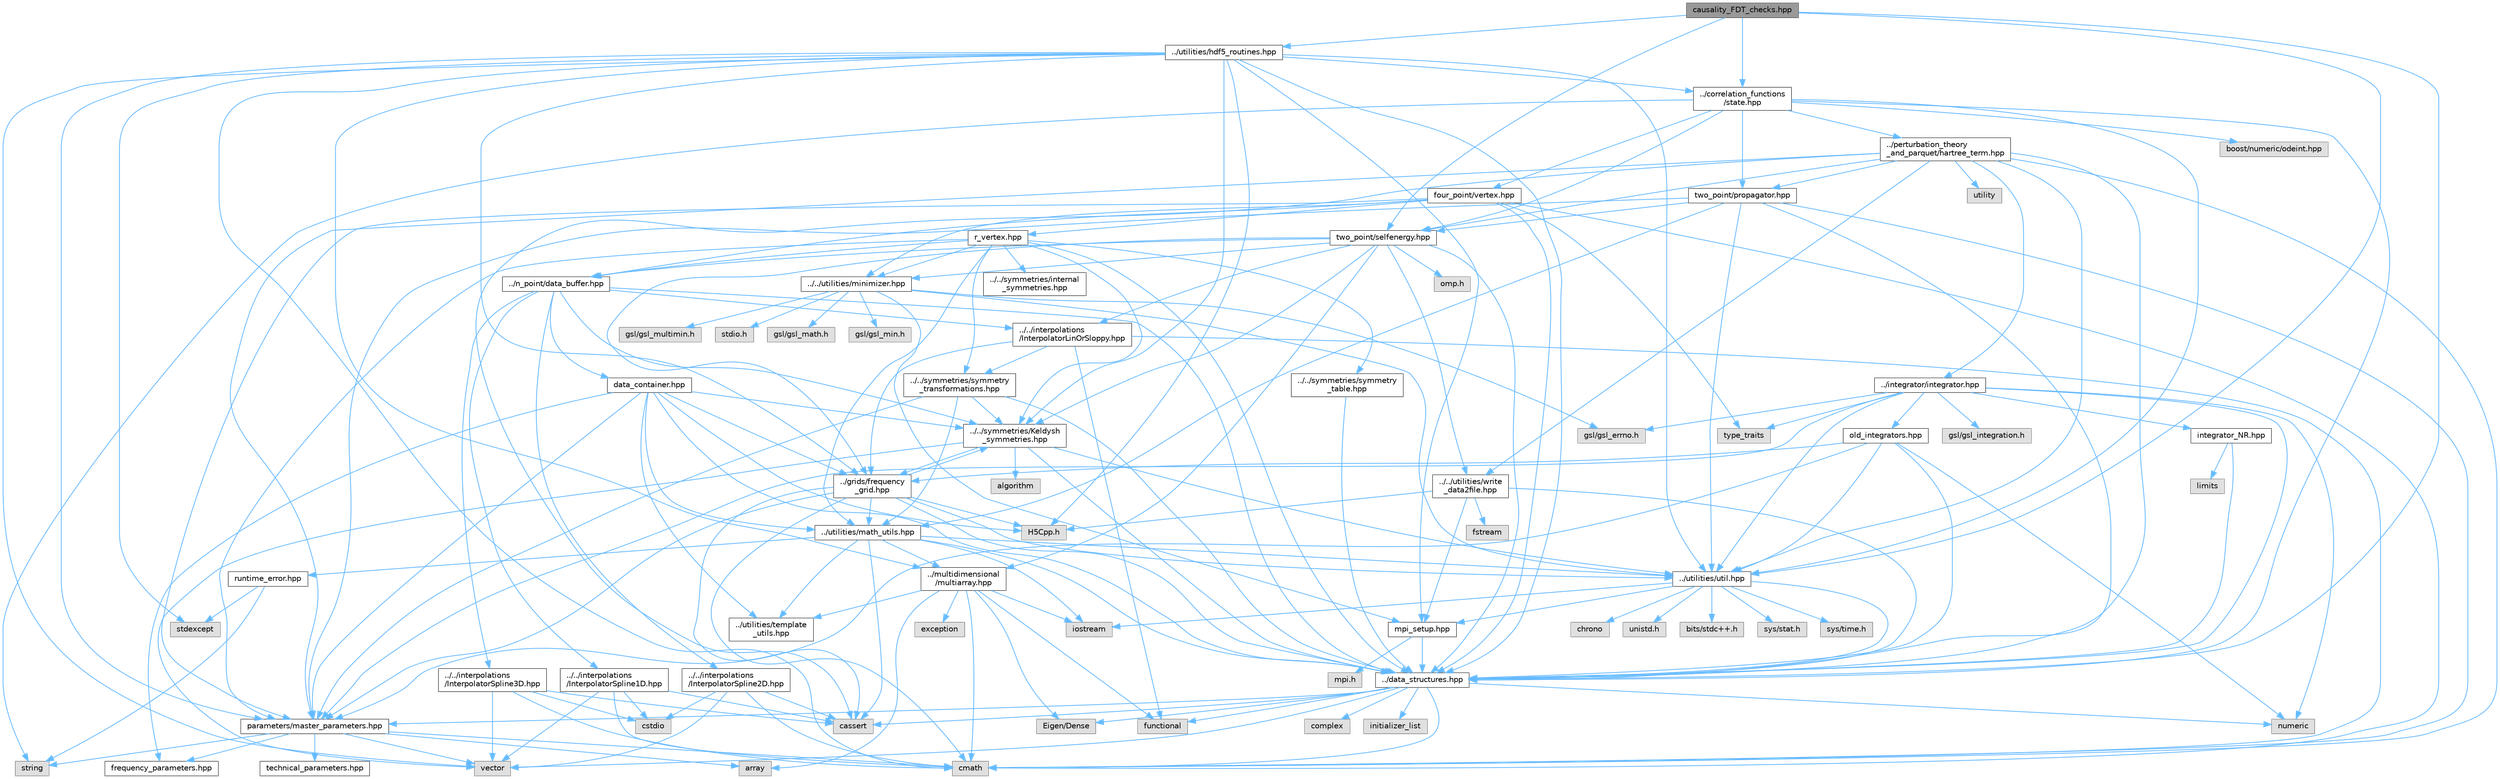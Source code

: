 digraph "causality_FDT_checks.hpp"
{
 // INTERACTIVE_SVG=YES
 // LATEX_PDF_SIZE
  bgcolor="transparent";
  edge [fontname=Helvetica,fontsize=10,labelfontname=Helvetica,labelfontsize=10];
  node [fontname=Helvetica,fontsize=10,shape=box,height=0.2,width=0.4];
  Node1 [id="Node000001",label="causality_FDT_checks.hpp",height=0.2,width=0.4,color="gray40", fillcolor="grey60", style="filled", fontcolor="black",tooltip=" "];
  Node1 -> Node2 [id="edge1_Node000001_Node000002",color="steelblue1",style="solid",tooltip=" "];
  Node2 [id="Node000002",label="../data_structures.hpp",height=0.2,width=0.4,color="grey40", fillcolor="white", style="filled",URL="$d7/d59/data__structures_8hpp.html",tooltip=" "];
  Node2 -> Node3 [id="edge2_Node000002_Node000003",color="steelblue1",style="solid",tooltip=" "];
  Node3 [id="Node000003",label="complex",height=0.2,width=0.4,color="grey60", fillcolor="#E0E0E0", style="filled",tooltip=" "];
  Node2 -> Node4 [id="edge3_Node000002_Node000004",color="steelblue1",style="solid",tooltip=" "];
  Node4 [id="Node000004",label="cmath",height=0.2,width=0.4,color="grey60", fillcolor="#E0E0E0", style="filled",tooltip=" "];
  Node2 -> Node5 [id="edge4_Node000002_Node000005",color="steelblue1",style="solid",tooltip=" "];
  Node5 [id="Node000005",label="vector",height=0.2,width=0.4,color="grey60", fillcolor="#E0E0E0", style="filled",tooltip=" "];
  Node2 -> Node6 [id="edge5_Node000002_Node000006",color="steelblue1",style="solid",tooltip=" "];
  Node6 [id="Node000006",label="initializer_list",height=0.2,width=0.4,color="grey60", fillcolor="#E0E0E0", style="filled",tooltip=" "];
  Node2 -> Node7 [id="edge6_Node000002_Node000007",color="steelblue1",style="solid",tooltip=" "];
  Node7 [id="Node000007",label="functional",height=0.2,width=0.4,color="grey60", fillcolor="#E0E0E0", style="filled",tooltip=" "];
  Node2 -> Node8 [id="edge7_Node000002_Node000008",color="steelblue1",style="solid",tooltip=" "];
  Node8 [id="Node000008",label="cassert",height=0.2,width=0.4,color="grey60", fillcolor="#E0E0E0", style="filled",tooltip=" "];
  Node2 -> Node9 [id="edge8_Node000002_Node000009",color="steelblue1",style="solid",tooltip=" "];
  Node9 [id="Node000009",label="numeric",height=0.2,width=0.4,color="grey60", fillcolor="#E0E0E0", style="filled",tooltip=" "];
  Node2 -> Node10 [id="edge9_Node000002_Node000010",color="steelblue1",style="solid",tooltip=" "];
  Node10 [id="Node000010",label="parameters/master_parameters.hpp",height=0.2,width=0.4,color="grey40", fillcolor="white", style="filled",URL="$d1/df8/master__parameters_8hpp.html",tooltip=" "];
  Node10 -> Node4 [id="edge10_Node000010_Node000004",color="steelblue1",style="solid",tooltip=" "];
  Node10 -> Node5 [id="edge11_Node000010_Node000005",color="steelblue1",style="solid",tooltip=" "];
  Node10 -> Node11 [id="edge12_Node000010_Node000011",color="steelblue1",style="solid",tooltip=" "];
  Node11 [id="Node000011",label="string",height=0.2,width=0.4,color="grey60", fillcolor="#E0E0E0", style="filled",tooltip=" "];
  Node10 -> Node12 [id="edge13_Node000010_Node000012",color="steelblue1",style="solid",tooltip=" "];
  Node12 [id="Node000012",label="array",height=0.2,width=0.4,color="grey60", fillcolor="#E0E0E0", style="filled",tooltip=" "];
  Node10 -> Node13 [id="edge14_Node000010_Node000013",color="steelblue1",style="solid",tooltip=" "];
  Node13 [id="Node000013",label="frequency_parameters.hpp",height=0.2,width=0.4,color="grey40", fillcolor="white", style="filled",URL="$d3/d3c/frequency__parameters_8hpp.html",tooltip=" "];
  Node10 -> Node14 [id="edge15_Node000010_Node000014",color="steelblue1",style="solid",tooltip=" "];
  Node14 [id="Node000014",label="technical_parameters.hpp",height=0.2,width=0.4,color="grey40", fillcolor="white", style="filled",URL="$d9/d3a/technical__parameters_8hpp.html",tooltip=" "];
  Node2 -> Node15 [id="edge16_Node000002_Node000015",color="steelblue1",style="solid",tooltip=" "];
  Node15 [id="Node000015",label="Eigen/Dense",height=0.2,width=0.4,color="grey60", fillcolor="#E0E0E0", style="filled",tooltip=" "];
  Node1 -> Node16 [id="edge17_Node000001_Node000016",color="steelblue1",style="solid",tooltip=" "];
  Node16 [id="Node000016",label="../correlation_functions\l/state.hpp",height=0.2,width=0.4,color="grey40", fillcolor="white", style="filled",URL="$da/d3b/state_8hpp.html",tooltip=" "];
  Node16 -> Node2 [id="edge18_Node000016_Node000002",color="steelblue1",style="solid",tooltip=" "];
  Node16 -> Node17 [id="edge19_Node000016_Node000017",color="steelblue1",style="solid",tooltip=" "];
  Node17 [id="Node000017",label="four_point/vertex.hpp",height=0.2,width=0.4,color="grey40", fillcolor="white", style="filled",URL="$d1/d2d/vertex_8hpp.html",tooltip=" "];
  Node17 -> Node4 [id="edge20_Node000017_Node000004",color="steelblue1",style="solid",tooltip=" "];
  Node17 -> Node18 [id="edge21_Node000017_Node000018",color="steelblue1",style="solid",tooltip=" "];
  Node18 [id="Node000018",label="type_traits",height=0.2,width=0.4,color="grey60", fillcolor="#E0E0E0", style="filled",tooltip=" "];
  Node17 -> Node2 [id="edge22_Node000017_Node000002",color="steelblue1",style="solid",tooltip=" "];
  Node17 -> Node10 [id="edge23_Node000017_Node000010",color="steelblue1",style="solid",tooltip=" "];
  Node17 -> Node19 [id="edge24_Node000017_Node000019",color="steelblue1",style="solid",tooltip=" "];
  Node19 [id="Node000019",label="r_vertex.hpp",height=0.2,width=0.4,color="grey40", fillcolor="white", style="filled",URL="$d3/d22/r__vertex_8hpp.html",tooltip=" "];
  Node19 -> Node2 [id="edge25_Node000019_Node000002",color="steelblue1",style="solid",tooltip=" "];
  Node19 -> Node10 [id="edge26_Node000019_Node000010",color="steelblue1",style="solid",tooltip=" "];
  Node19 -> Node20 [id="edge27_Node000019_Node000020",color="steelblue1",style="solid",tooltip=" "];
  Node20 [id="Node000020",label="../../symmetries/Keldysh\l_symmetries.hpp",height=0.2,width=0.4,color="grey40", fillcolor="white", style="filled",URL="$d2/d1a/Keldysh__symmetries_8hpp.html",tooltip=" "];
  Node20 -> Node5 [id="edge28_Node000020_Node000005",color="steelblue1",style="solid",tooltip=" "];
  Node20 -> Node21 [id="edge29_Node000020_Node000021",color="steelblue1",style="solid",tooltip=" "];
  Node21 [id="Node000021",label="algorithm",height=0.2,width=0.4,color="grey60", fillcolor="#E0E0E0", style="filled",tooltip=" "];
  Node20 -> Node2 [id="edge30_Node000020_Node000002",color="steelblue1",style="solid",tooltip=" "];
  Node20 -> Node22 [id="edge31_Node000020_Node000022",color="steelblue1",style="solid",tooltip=" "];
  Node22 [id="Node000022",label="../utilities/util.hpp",height=0.2,width=0.4,color="grey40", fillcolor="white", style="filled",URL="$d0/d3f/util_8hpp.html",tooltip=" "];
  Node22 -> Node23 [id="edge32_Node000022_Node000023",color="steelblue1",style="solid",tooltip=" "];
  Node23 [id="Node000023",label="sys/time.h",height=0.2,width=0.4,color="grey60", fillcolor="#E0E0E0", style="filled",tooltip=" "];
  Node22 -> Node24 [id="edge33_Node000022_Node000024",color="steelblue1",style="solid",tooltip=" "];
  Node24 [id="Node000024",label="chrono",height=0.2,width=0.4,color="grey60", fillcolor="#E0E0E0", style="filled",tooltip=" "];
  Node22 -> Node25 [id="edge34_Node000022_Node000025",color="steelblue1",style="solid",tooltip=" "];
  Node25 [id="Node000025",label="unistd.h",height=0.2,width=0.4,color="grey60", fillcolor="#E0E0E0", style="filled",tooltip=" "];
  Node22 -> Node26 [id="edge35_Node000022_Node000026",color="steelblue1",style="solid",tooltip=" "];
  Node26 [id="Node000026",label="iostream",height=0.2,width=0.4,color="grey60", fillcolor="#E0E0E0", style="filled",tooltip=" "];
  Node22 -> Node27 [id="edge36_Node000022_Node000027",color="steelblue1",style="solid",tooltip=" "];
  Node27 [id="Node000027",label="bits/stdc++.h",height=0.2,width=0.4,color="grey60", fillcolor="#E0E0E0", style="filled",tooltip=" "];
  Node22 -> Node28 [id="edge37_Node000022_Node000028",color="steelblue1",style="solid",tooltip=" "];
  Node28 [id="Node000028",label="sys/stat.h",height=0.2,width=0.4,color="grey60", fillcolor="#E0E0E0", style="filled",tooltip=" "];
  Node22 -> Node2 [id="edge38_Node000022_Node000002",color="steelblue1",style="solid",tooltip=" "];
  Node22 -> Node29 [id="edge39_Node000022_Node000029",color="steelblue1",style="solid",tooltip=" "];
  Node29 [id="Node000029",label="mpi_setup.hpp",height=0.2,width=0.4,color="grey40", fillcolor="white", style="filled",URL="$db/de0/mpi__setup_8hpp.html",tooltip=" "];
  Node29 -> Node2 [id="edge40_Node000029_Node000002",color="steelblue1",style="solid",tooltip=" "];
  Node29 -> Node30 [id="edge41_Node000029_Node000030",color="steelblue1",style="solid",tooltip=" "];
  Node30 [id="Node000030",label="mpi.h",height=0.2,width=0.4,color="grey60", fillcolor="#E0E0E0", style="filled",tooltip=" "];
  Node20 -> Node31 [id="edge42_Node000020_Node000031",color="steelblue1",style="solid",tooltip=" "];
  Node31 [id="Node000031",label="../grids/frequency\l_grid.hpp",height=0.2,width=0.4,color="grey40", fillcolor="white", style="filled",URL="$d5/d39/frequency__grid_8hpp.html",tooltip=" "];
  Node31 -> Node4 [id="edge43_Node000031_Node000004",color="steelblue1",style="solid",tooltip=" "];
  Node31 -> Node2 [id="edge44_Node000031_Node000002",color="steelblue1",style="solid",tooltip=" "];
  Node31 -> Node22 [id="edge45_Node000031_Node000022",color="steelblue1",style="solid",tooltip=" "];
  Node31 -> Node10 [id="edge46_Node000031_Node000010",color="steelblue1",style="solid",tooltip=" "];
  Node31 -> Node32 [id="edge47_Node000031_Node000032",color="steelblue1",style="solid",tooltip=" "];
  Node32 [id="Node000032",label="../utilities/math_utils.hpp",height=0.2,width=0.4,color="grey40", fillcolor="white", style="filled",URL="$de/dbb/math__utils_8hpp.html",tooltip=" "];
  Node32 -> Node2 [id="edge48_Node000032_Node000002",color="steelblue1",style="solid",tooltip=" "];
  Node32 -> Node33 [id="edge49_Node000032_Node000033",color="steelblue1",style="solid",tooltip=" "];
  Node33 [id="Node000033",label="../multidimensional\l/multiarray.hpp",height=0.2,width=0.4,color="grey40", fillcolor="white", style="filled",URL="$df/da4/multiarray_8hpp.html",tooltip=" "];
  Node33 -> Node12 [id="edge50_Node000033_Node000012",color="steelblue1",style="solid",tooltip=" "];
  Node33 -> Node4 [id="edge51_Node000033_Node000004",color="steelblue1",style="solid",tooltip=" "];
  Node33 -> Node34 [id="edge52_Node000033_Node000034",color="steelblue1",style="solid",tooltip=" "];
  Node34 [id="Node000034",label="exception",height=0.2,width=0.4,color="grey60", fillcolor="#E0E0E0", style="filled",tooltip=" "];
  Node33 -> Node7 [id="edge53_Node000033_Node000007",color="steelblue1",style="solid",tooltip=" "];
  Node33 -> Node26 [id="edge54_Node000033_Node000026",color="steelblue1",style="solid",tooltip=" "];
  Node33 -> Node15 [id="edge55_Node000033_Node000015",color="steelblue1",style="solid",tooltip=" "];
  Node33 -> Node35 [id="edge56_Node000033_Node000035",color="steelblue1",style="solid",tooltip=" "];
  Node35 [id="Node000035",label="../utilities/template\l_utils.hpp",height=0.2,width=0.4,color="grey40", fillcolor="white", style="filled",URL="$dd/de3/template__utils_8hpp.html",tooltip=" "];
  Node32 -> Node35 [id="edge57_Node000032_Node000035",color="steelblue1",style="solid",tooltip=" "];
  Node32 -> Node36 [id="edge58_Node000032_Node000036",color="steelblue1",style="solid",tooltip=" "];
  Node36 [id="Node000036",label="runtime_error.hpp",height=0.2,width=0.4,color="grey40", fillcolor="white", style="filled",URL="$d1/d64/runtime__error_8hpp.html",tooltip=" "];
  Node36 -> Node37 [id="edge59_Node000036_Node000037",color="steelblue1",style="solid",tooltip=" "];
  Node37 [id="Node000037",label="stdexcept",height=0.2,width=0.4,color="grey60", fillcolor="#E0E0E0", style="filled",tooltip=" "];
  Node36 -> Node11 [id="edge60_Node000036_Node000011",color="steelblue1",style="solid",tooltip=" "];
  Node32 -> Node22 [id="edge61_Node000032_Node000022",color="steelblue1",style="solid",tooltip=" "];
  Node32 -> Node26 [id="edge62_Node000032_Node000026",color="steelblue1",style="solid",tooltip=" "];
  Node32 -> Node8 [id="edge63_Node000032_Node000008",color="steelblue1",style="solid",tooltip=" "];
  Node31 -> Node20 [id="edge64_Node000031_Node000020",color="steelblue1",style="solid",tooltip=" "];
  Node31 -> Node8 [id="edge65_Node000031_Node000008",color="steelblue1",style="solid",tooltip=" "];
  Node31 -> Node38 [id="edge66_Node000031_Node000038",color="steelblue1",style="solid",tooltip=" "];
  Node38 [id="Node000038",label="H5Cpp.h",height=0.2,width=0.4,color="grey60", fillcolor="#E0E0E0", style="filled",tooltip=" "];
  Node19 -> Node39 [id="edge67_Node000019_Node000039",color="steelblue1",style="solid",tooltip=" "];
  Node39 [id="Node000039",label="../../symmetries/internal\l_symmetries.hpp",height=0.2,width=0.4,color="grey40", fillcolor="white", style="filled",URL="$d1/dfd/internal__symmetries_8hpp.html",tooltip=" "];
  Node19 -> Node40 [id="edge68_Node000019_Node000040",color="steelblue1",style="solid",tooltip=" "];
  Node40 [id="Node000040",label="../../symmetries/symmetry\l_transformations.hpp",height=0.2,width=0.4,color="grey40", fillcolor="white", style="filled",URL="$db/d7d/symmetry__transformations_8hpp.html",tooltip=" "];
  Node40 -> Node10 [id="edge69_Node000040_Node000010",color="steelblue1",style="solid",tooltip=" "];
  Node40 -> Node32 [id="edge70_Node000040_Node000032",color="steelblue1",style="solid",tooltip=" "];
  Node40 -> Node20 [id="edge71_Node000040_Node000020",color="steelblue1",style="solid",tooltip=" "];
  Node40 -> Node2 [id="edge72_Node000040_Node000002",color="steelblue1",style="solid",tooltip=" "];
  Node19 -> Node41 [id="edge73_Node000019_Node000041",color="steelblue1",style="solid",tooltip=" "];
  Node41 [id="Node000041",label="../../symmetries/symmetry\l_table.hpp",height=0.2,width=0.4,color="grey40", fillcolor="white", style="filled",URL="$d3/d77/symmetry__table_8hpp.html",tooltip=" "];
  Node41 -> Node2 [id="edge74_Node000041_Node000002",color="steelblue1",style="solid",tooltip=" "];
  Node19 -> Node32 [id="edge75_Node000019_Node000032",color="steelblue1",style="solid",tooltip=" "];
  Node19 -> Node42 [id="edge76_Node000019_Node000042",color="steelblue1",style="solid",tooltip=" "];
  Node42 [id="Node000042",label="../../utilities/minimizer.hpp",height=0.2,width=0.4,color="grey40", fillcolor="white", style="filled",URL="$d4/d21/minimizer_8hpp.html",tooltip=" "];
  Node42 -> Node43 [id="edge77_Node000042_Node000043",color="steelblue1",style="solid",tooltip=" "];
  Node43 [id="Node000043",label="stdio.h",height=0.2,width=0.4,color="grey60", fillcolor="#E0E0E0", style="filled",tooltip=" "];
  Node42 -> Node44 [id="edge78_Node000042_Node000044",color="steelblue1",style="solid",tooltip=" "];
  Node44 [id="Node000044",label="gsl/gsl_errno.h",height=0.2,width=0.4,color="grey60", fillcolor="#E0E0E0", style="filled",tooltip=" "];
  Node42 -> Node45 [id="edge79_Node000042_Node000045",color="steelblue1",style="solid",tooltip=" "];
  Node45 [id="Node000045",label="gsl/gsl_math.h",height=0.2,width=0.4,color="grey60", fillcolor="#E0E0E0", style="filled",tooltip=" "];
  Node42 -> Node46 [id="edge80_Node000042_Node000046",color="steelblue1",style="solid",tooltip=" "];
  Node46 [id="Node000046",label="gsl/gsl_min.h",height=0.2,width=0.4,color="grey60", fillcolor="#E0E0E0", style="filled",tooltip=" "];
  Node42 -> Node47 [id="edge81_Node000042_Node000047",color="steelblue1",style="solid",tooltip=" "];
  Node47 [id="Node000047",label="gsl/gsl_multimin.h",height=0.2,width=0.4,color="grey60", fillcolor="#E0E0E0", style="filled",tooltip=" "];
  Node42 -> Node29 [id="edge82_Node000042_Node000029",color="steelblue1",style="solid",tooltip=" "];
  Node42 -> Node22 [id="edge83_Node000042_Node000022",color="steelblue1",style="solid",tooltip=" "];
  Node19 -> Node48 [id="edge84_Node000019_Node000048",color="steelblue1",style="solid",tooltip=" "];
  Node48 [id="Node000048",label="../n_point/data_buffer.hpp",height=0.2,width=0.4,color="grey40", fillcolor="white", style="filled",URL="$dc/d80/data__buffer_8hpp.html",tooltip=" "];
  Node48 -> Node2 [id="edge85_Node000048_Node000002",color="steelblue1",style="solid",tooltip=" "];
  Node48 -> Node20 [id="edge86_Node000048_Node000020",color="steelblue1",style="solid",tooltip=" "];
  Node48 -> Node49 [id="edge87_Node000048_Node000049",color="steelblue1",style="solid",tooltip=" "];
  Node49 [id="Node000049",label="data_container.hpp",height=0.2,width=0.4,color="grey40", fillcolor="white", style="filled",URL="$da/dbc/data__container_8hpp.html",tooltip=" "];
  Node49 -> Node35 [id="edge88_Node000049_Node000035",color="steelblue1",style="solid",tooltip=" "];
  Node49 -> Node32 [id="edge89_Node000049_Node000032",color="steelblue1",style="solid",tooltip=" "];
  Node49 -> Node20 [id="edge90_Node000049_Node000020",color="steelblue1",style="solid",tooltip=" "];
  Node49 -> Node2 [id="edge91_Node000049_Node000002",color="steelblue1",style="solid",tooltip=" "];
  Node49 -> Node10 [id="edge92_Node000049_Node000010",color="steelblue1",style="solid",tooltip=" "];
  Node49 -> Node13 [id="edge93_Node000049_Node000013",color="steelblue1",style="solid",tooltip=" "];
  Node49 -> Node31 [id="edge94_Node000049_Node000031",color="steelblue1",style="solid",tooltip=" "];
  Node49 -> Node38 [id="edge95_Node000049_Node000038",color="steelblue1",style="solid",tooltip=" "];
  Node48 -> Node50 [id="edge96_Node000048_Node000050",color="steelblue1",style="solid",tooltip=" "];
  Node50 [id="Node000050",label="../../interpolations\l/InterpolatorLinOrSloppy.hpp",height=0.2,width=0.4,color="grey40", fillcolor="white", style="filled",URL="$d3/d17/InterpolatorLinOrSloppy_8hpp.html",tooltip=" "];
  Node50 -> Node4 [id="edge97_Node000050_Node000004",color="steelblue1",style="solid",tooltip=" "];
  Node50 -> Node7 [id="edge98_Node000050_Node000007",color="steelblue1",style="solid",tooltip=" "];
  Node50 -> Node31 [id="edge99_Node000050_Node000031",color="steelblue1",style="solid",tooltip=" "];
  Node50 -> Node40 [id="edge100_Node000050_Node000040",color="steelblue1",style="solid",tooltip=" "];
  Node48 -> Node51 [id="edge101_Node000048_Node000051",color="steelblue1",style="solid",tooltip=" "];
  Node51 [id="Node000051",label="../../interpolations\l/InterpolatorSpline1D.hpp",height=0.2,width=0.4,color="grey40", fillcolor="white", style="filled",URL="$d1/d52/InterpolatorSpline1D_8hpp.html",tooltip=" "];
  Node51 -> Node52 [id="edge102_Node000051_Node000052",color="steelblue1",style="solid",tooltip=" "];
  Node52 [id="Node000052",label="cstdio",height=0.2,width=0.4,color="grey60", fillcolor="#E0E0E0", style="filled",tooltip=" "];
  Node51 -> Node8 [id="edge103_Node000051_Node000008",color="steelblue1",style="solid",tooltip=" "];
  Node51 -> Node4 [id="edge104_Node000051_Node000004",color="steelblue1",style="solid",tooltip=" "];
  Node51 -> Node5 [id="edge105_Node000051_Node000005",color="steelblue1",style="solid",tooltip=" "];
  Node48 -> Node53 [id="edge106_Node000048_Node000053",color="steelblue1",style="solid",tooltip=" "];
  Node53 [id="Node000053",label="../../interpolations\l/InterpolatorSpline2D.hpp",height=0.2,width=0.4,color="grey40", fillcolor="white", style="filled",URL="$d6/d91/InterpolatorSpline2D_8hpp.html",tooltip=" "];
  Node53 -> Node52 [id="edge107_Node000053_Node000052",color="steelblue1",style="solid",tooltip=" "];
  Node53 -> Node8 [id="edge108_Node000053_Node000008",color="steelblue1",style="solid",tooltip=" "];
  Node53 -> Node4 [id="edge109_Node000053_Node000004",color="steelblue1",style="solid",tooltip=" "];
  Node53 -> Node5 [id="edge110_Node000053_Node000005",color="steelblue1",style="solid",tooltip=" "];
  Node48 -> Node54 [id="edge111_Node000048_Node000054",color="steelblue1",style="solid",tooltip=" "];
  Node54 [id="Node000054",label="../../interpolations\l/InterpolatorSpline3D.hpp",height=0.2,width=0.4,color="grey40", fillcolor="white", style="filled",URL="$dd/dcc/InterpolatorSpline3D_8hpp.html",tooltip=" "];
  Node54 -> Node52 [id="edge112_Node000054_Node000052",color="steelblue1",style="solid",tooltip=" "];
  Node54 -> Node8 [id="edge113_Node000054_Node000008",color="steelblue1",style="solid",tooltip=" "];
  Node54 -> Node4 [id="edge114_Node000054_Node000004",color="steelblue1",style="solid",tooltip=" "];
  Node54 -> Node5 [id="edge115_Node000054_Node000005",color="steelblue1",style="solid",tooltip=" "];
  Node17 -> Node42 [id="edge116_Node000017_Node000042",color="steelblue1",style="solid",tooltip=" "];
  Node17 -> Node48 [id="edge117_Node000017_Node000048",color="steelblue1",style="solid",tooltip=" "];
  Node16 -> Node55 [id="edge118_Node000016_Node000055",color="steelblue1",style="solid",tooltip=" "];
  Node55 [id="Node000055",label="two_point/selfenergy.hpp",height=0.2,width=0.4,color="grey40", fillcolor="white", style="filled",URL="$d6/d2d/selfenergy_8hpp.html",tooltip=" "];
  Node55 -> Node2 [id="edge119_Node000055_Node000002",color="steelblue1",style="solid",tooltip=" "];
  Node55 -> Node33 [id="edge120_Node000055_Node000033",color="steelblue1",style="solid",tooltip=" "];
  Node55 -> Node48 [id="edge121_Node000055_Node000048",color="steelblue1",style="solid",tooltip=" "];
  Node55 -> Node31 [id="edge122_Node000055_Node000031",color="steelblue1",style="solid",tooltip=" "];
  Node55 -> Node42 [id="edge123_Node000055_Node000042",color="steelblue1",style="solid",tooltip=" "];
  Node55 -> Node56 [id="edge124_Node000055_Node000056",color="steelblue1",style="solid",tooltip=" "];
  Node56 [id="Node000056",label="omp.h",height=0.2,width=0.4,color="grey60", fillcolor="#E0E0E0", style="filled",tooltip=" "];
  Node55 -> Node20 [id="edge125_Node000055_Node000020",color="steelblue1",style="solid",tooltip=" "];
  Node55 -> Node57 [id="edge126_Node000055_Node000057",color="steelblue1",style="solid",tooltip=" "];
  Node57 [id="Node000057",label="../../utilities/write\l_data2file.hpp",height=0.2,width=0.4,color="grey40", fillcolor="white", style="filled",URL="$d8/d74/write__data2file_8hpp.html",tooltip=" "];
  Node57 -> Node2 [id="edge127_Node000057_Node000002",color="steelblue1",style="solid",tooltip=" "];
  Node57 -> Node29 [id="edge128_Node000057_Node000029",color="steelblue1",style="solid",tooltip=" "];
  Node57 -> Node58 [id="edge129_Node000057_Node000058",color="steelblue1",style="solid",tooltip=" "];
  Node58 [id="Node000058",label="fstream",height=0.2,width=0.4,color="grey60", fillcolor="#E0E0E0", style="filled",tooltip=" "];
  Node57 -> Node38 [id="edge130_Node000057_Node000038",color="steelblue1",style="solid",tooltip=" "];
  Node55 -> Node50 [id="edge131_Node000055_Node000050",color="steelblue1",style="solid",tooltip=" "];
  Node16 -> Node59 [id="edge132_Node000016_Node000059",color="steelblue1",style="solid",tooltip=" "];
  Node59 [id="Node000059",label="two_point/propagator.hpp",height=0.2,width=0.4,color="grey40", fillcolor="white", style="filled",URL="$d5/df7/propagator_8hpp.html",tooltip=" "];
  Node59 -> Node4 [id="edge133_Node000059_Node000004",color="steelblue1",style="solid",tooltip=" "];
  Node59 -> Node2 [id="edge134_Node000059_Node000002",color="steelblue1",style="solid",tooltip=" "];
  Node59 -> Node32 [id="edge135_Node000059_Node000032",color="steelblue1",style="solid",tooltip=" "];
  Node59 -> Node55 [id="edge136_Node000059_Node000055",color="steelblue1",style="solid",tooltip=" "];
  Node59 -> Node10 [id="edge137_Node000059_Node000010",color="steelblue1",style="solid",tooltip=" "];
  Node59 -> Node22 [id="edge138_Node000059_Node000022",color="steelblue1",style="solid",tooltip=" "];
  Node16 -> Node60 [id="edge139_Node000016_Node000060",color="steelblue1",style="solid",tooltip=" "];
  Node60 [id="Node000060",label="../perturbation_theory\l_and_parquet/hartree_term.hpp",height=0.2,width=0.4,color="grey40", fillcolor="white", style="filled",URL="$d1/db3/hartree__term_8hpp.html",tooltip=" "];
  Node60 -> Node10 [id="edge140_Node000060_Node000010",color="steelblue1",style="solid",tooltip=" "];
  Node60 -> Node2 [id="edge141_Node000060_Node000002",color="steelblue1",style="solid",tooltip=" "];
  Node60 -> Node55 [id="edge142_Node000060_Node000055",color="steelblue1",style="solid",tooltip=" "];
  Node60 -> Node59 [id="edge143_Node000060_Node000059",color="steelblue1",style="solid",tooltip=" "];
  Node60 -> Node61 [id="edge144_Node000060_Node000061",color="steelblue1",style="solid",tooltip=" "];
  Node61 [id="Node000061",label="../integrator/integrator.hpp",height=0.2,width=0.4,color="grey40", fillcolor="white", style="filled",URL="$dd/d1f/integrator_8hpp.html",tooltip=" "];
  Node61 -> Node9 [id="edge145_Node000061_Node000009",color="steelblue1",style="solid",tooltip=" "];
  Node61 -> Node18 [id="edge146_Node000061_Node000018",color="steelblue1",style="solid",tooltip=" "];
  Node61 -> Node2 [id="edge147_Node000061_Node000002",color="steelblue1",style="solid",tooltip=" "];
  Node61 -> Node10 [id="edge148_Node000061_Node000010",color="steelblue1",style="solid",tooltip=" "];
  Node61 -> Node62 [id="edge149_Node000061_Node000062",color="steelblue1",style="solid",tooltip=" "];
  Node62 [id="Node000062",label="gsl/gsl_integration.h",height=0.2,width=0.4,color="grey60", fillcolor="#E0E0E0", style="filled",tooltip=" "];
  Node61 -> Node44 [id="edge150_Node000061_Node000044",color="steelblue1",style="solid",tooltip=" "];
  Node61 -> Node63 [id="edge151_Node000061_Node000063",color="steelblue1",style="solid",tooltip=" "];
  Node63 [id="Node000063",label="old_integrators.hpp",height=0.2,width=0.4,color="grey40", fillcolor="white", style="filled",URL="$d7/d65/old__integrators_8hpp.html",tooltip=" "];
  Node63 -> Node9 [id="edge152_Node000063_Node000009",color="steelblue1",style="solid",tooltip=" "];
  Node63 -> Node2 [id="edge153_Node000063_Node000002",color="steelblue1",style="solid",tooltip=" "];
  Node63 -> Node10 [id="edge154_Node000063_Node000010",color="steelblue1",style="solid",tooltip=" "];
  Node63 -> Node22 [id="edge155_Node000063_Node000022",color="steelblue1",style="solid",tooltip=" "];
  Node63 -> Node31 [id="edge156_Node000063_Node000031",color="steelblue1",style="solid",tooltip=" "];
  Node61 -> Node64 [id="edge157_Node000061_Node000064",color="steelblue1",style="solid",tooltip=" "];
  Node64 [id="Node000064",label="integrator_NR.hpp",height=0.2,width=0.4,color="grey40", fillcolor="white", style="filled",URL="$da/db4/integrator__NR_8hpp.html",tooltip=" "];
  Node64 -> Node65 [id="edge158_Node000064_Node000065",color="steelblue1",style="solid",tooltip=" "];
  Node65 [id="Node000065",label="limits",height=0.2,width=0.4,color="grey60", fillcolor="#E0E0E0", style="filled",tooltip=" "];
  Node64 -> Node2 [id="edge159_Node000064_Node000002",color="steelblue1",style="solid",tooltip=" "];
  Node61 -> Node22 [id="edge160_Node000061_Node000022",color="steelblue1",style="solid",tooltip=" "];
  Node60 -> Node57 [id="edge161_Node000060_Node000057",color="steelblue1",style="solid",tooltip=" "];
  Node60 -> Node22 [id="edge162_Node000060_Node000022",color="steelblue1",style="solid",tooltip=" "];
  Node60 -> Node8 [id="edge163_Node000060_Node000008",color="steelblue1",style="solid",tooltip=" "];
  Node60 -> Node4 [id="edge164_Node000060_Node000004",color="steelblue1",style="solid",tooltip=" "];
  Node60 -> Node66 [id="edge165_Node000060_Node000066",color="steelblue1",style="solid",tooltip=" "];
  Node66 [id="Node000066",label="utility",height=0.2,width=0.4,color="grey60", fillcolor="#E0E0E0", style="filled",tooltip=" "];
  Node16 -> Node22 [id="edge166_Node000016_Node000022",color="steelblue1",style="solid",tooltip=" "];
  Node16 -> Node67 [id="edge167_Node000016_Node000067",color="steelblue1",style="solid",tooltip=" "];
  Node67 [id="Node000067",label="boost/numeric/odeint.hpp",height=0.2,width=0.4,color="grey60", fillcolor="#E0E0E0", style="filled",tooltip=" "];
  Node16 -> Node11 [id="edge168_Node000016_Node000011",color="steelblue1",style="solid",tooltip=" "];
  Node1 -> Node55 [id="edge169_Node000001_Node000055",color="steelblue1",style="solid",tooltip=" "];
  Node1 -> Node22 [id="edge170_Node000001_Node000022",color="steelblue1",style="solid",tooltip=" "];
  Node1 -> Node68 [id="edge171_Node000001_Node000068",color="steelblue1",style="solid",tooltip=" "];
  Node68 [id="Node000068",label="../utilities/hdf5_routines.hpp",height=0.2,width=0.4,color="grey40", fillcolor="white", style="filled",URL="$d5/de4/hdf5__routines_8hpp.html",tooltip=" "];
  Node68 -> Node37 [id="edge172_Node000068_Node000037",color="steelblue1",style="solid",tooltip=" "];
  Node68 -> Node4 [id="edge173_Node000068_Node000004",color="steelblue1",style="solid",tooltip=" "];
  Node68 -> Node5 [id="edge174_Node000068_Node000005",color="steelblue1",style="solid",tooltip=" "];
  Node68 -> Node10 [id="edge175_Node000068_Node000010",color="steelblue1",style="solid",tooltip=" "];
  Node68 -> Node22 [id="edge176_Node000068_Node000022",color="steelblue1",style="solid",tooltip=" "];
  Node68 -> Node2 [id="edge177_Node000068_Node000002",color="steelblue1",style="solid",tooltip=" "];
  Node68 -> Node31 [id="edge178_Node000068_Node000031",color="steelblue1",style="solid",tooltip=" "];
  Node68 -> Node38 [id="edge179_Node000068_Node000038",color="steelblue1",style="solid",tooltip=" "];
  Node68 -> Node16 [id="edge180_Node000068_Node000016",color="steelblue1",style="solid",tooltip=" "];
  Node68 -> Node33 [id="edge181_Node000068_Node000033",color="steelblue1",style="solid",tooltip=" "];
  Node68 -> Node20 [id="edge182_Node000068_Node000020",color="steelblue1",style="solid",tooltip=" "];
  Node68 -> Node29 [id="edge183_Node000068_Node000029",color="steelblue1",style="solid",tooltip=" "];
}
